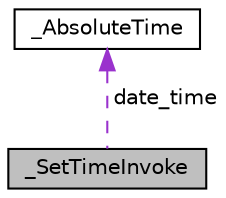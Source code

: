 digraph "_SetTimeInvoke"
{
  edge [fontname="Helvetica",fontsize="10",labelfontname="Helvetica",labelfontsize="10"];
  node [fontname="Helvetica",fontsize="10",shape=record];
  Node1 [label="_SetTimeInvoke",height=0.2,width=0.4,color="black", fillcolor="grey75", style="filled", fontcolor="black"];
  Node2 -> Node1 [dir="back",color="darkorchid3",fontsize="10",style="dashed",label=" date_time" ,fontname="Helvetica"];
  Node2 [label="_AbsoluteTime",height=0.2,width=0.4,color="black", fillcolor="white", style="filled",URL="$struct___absolute_time.html"];
}
